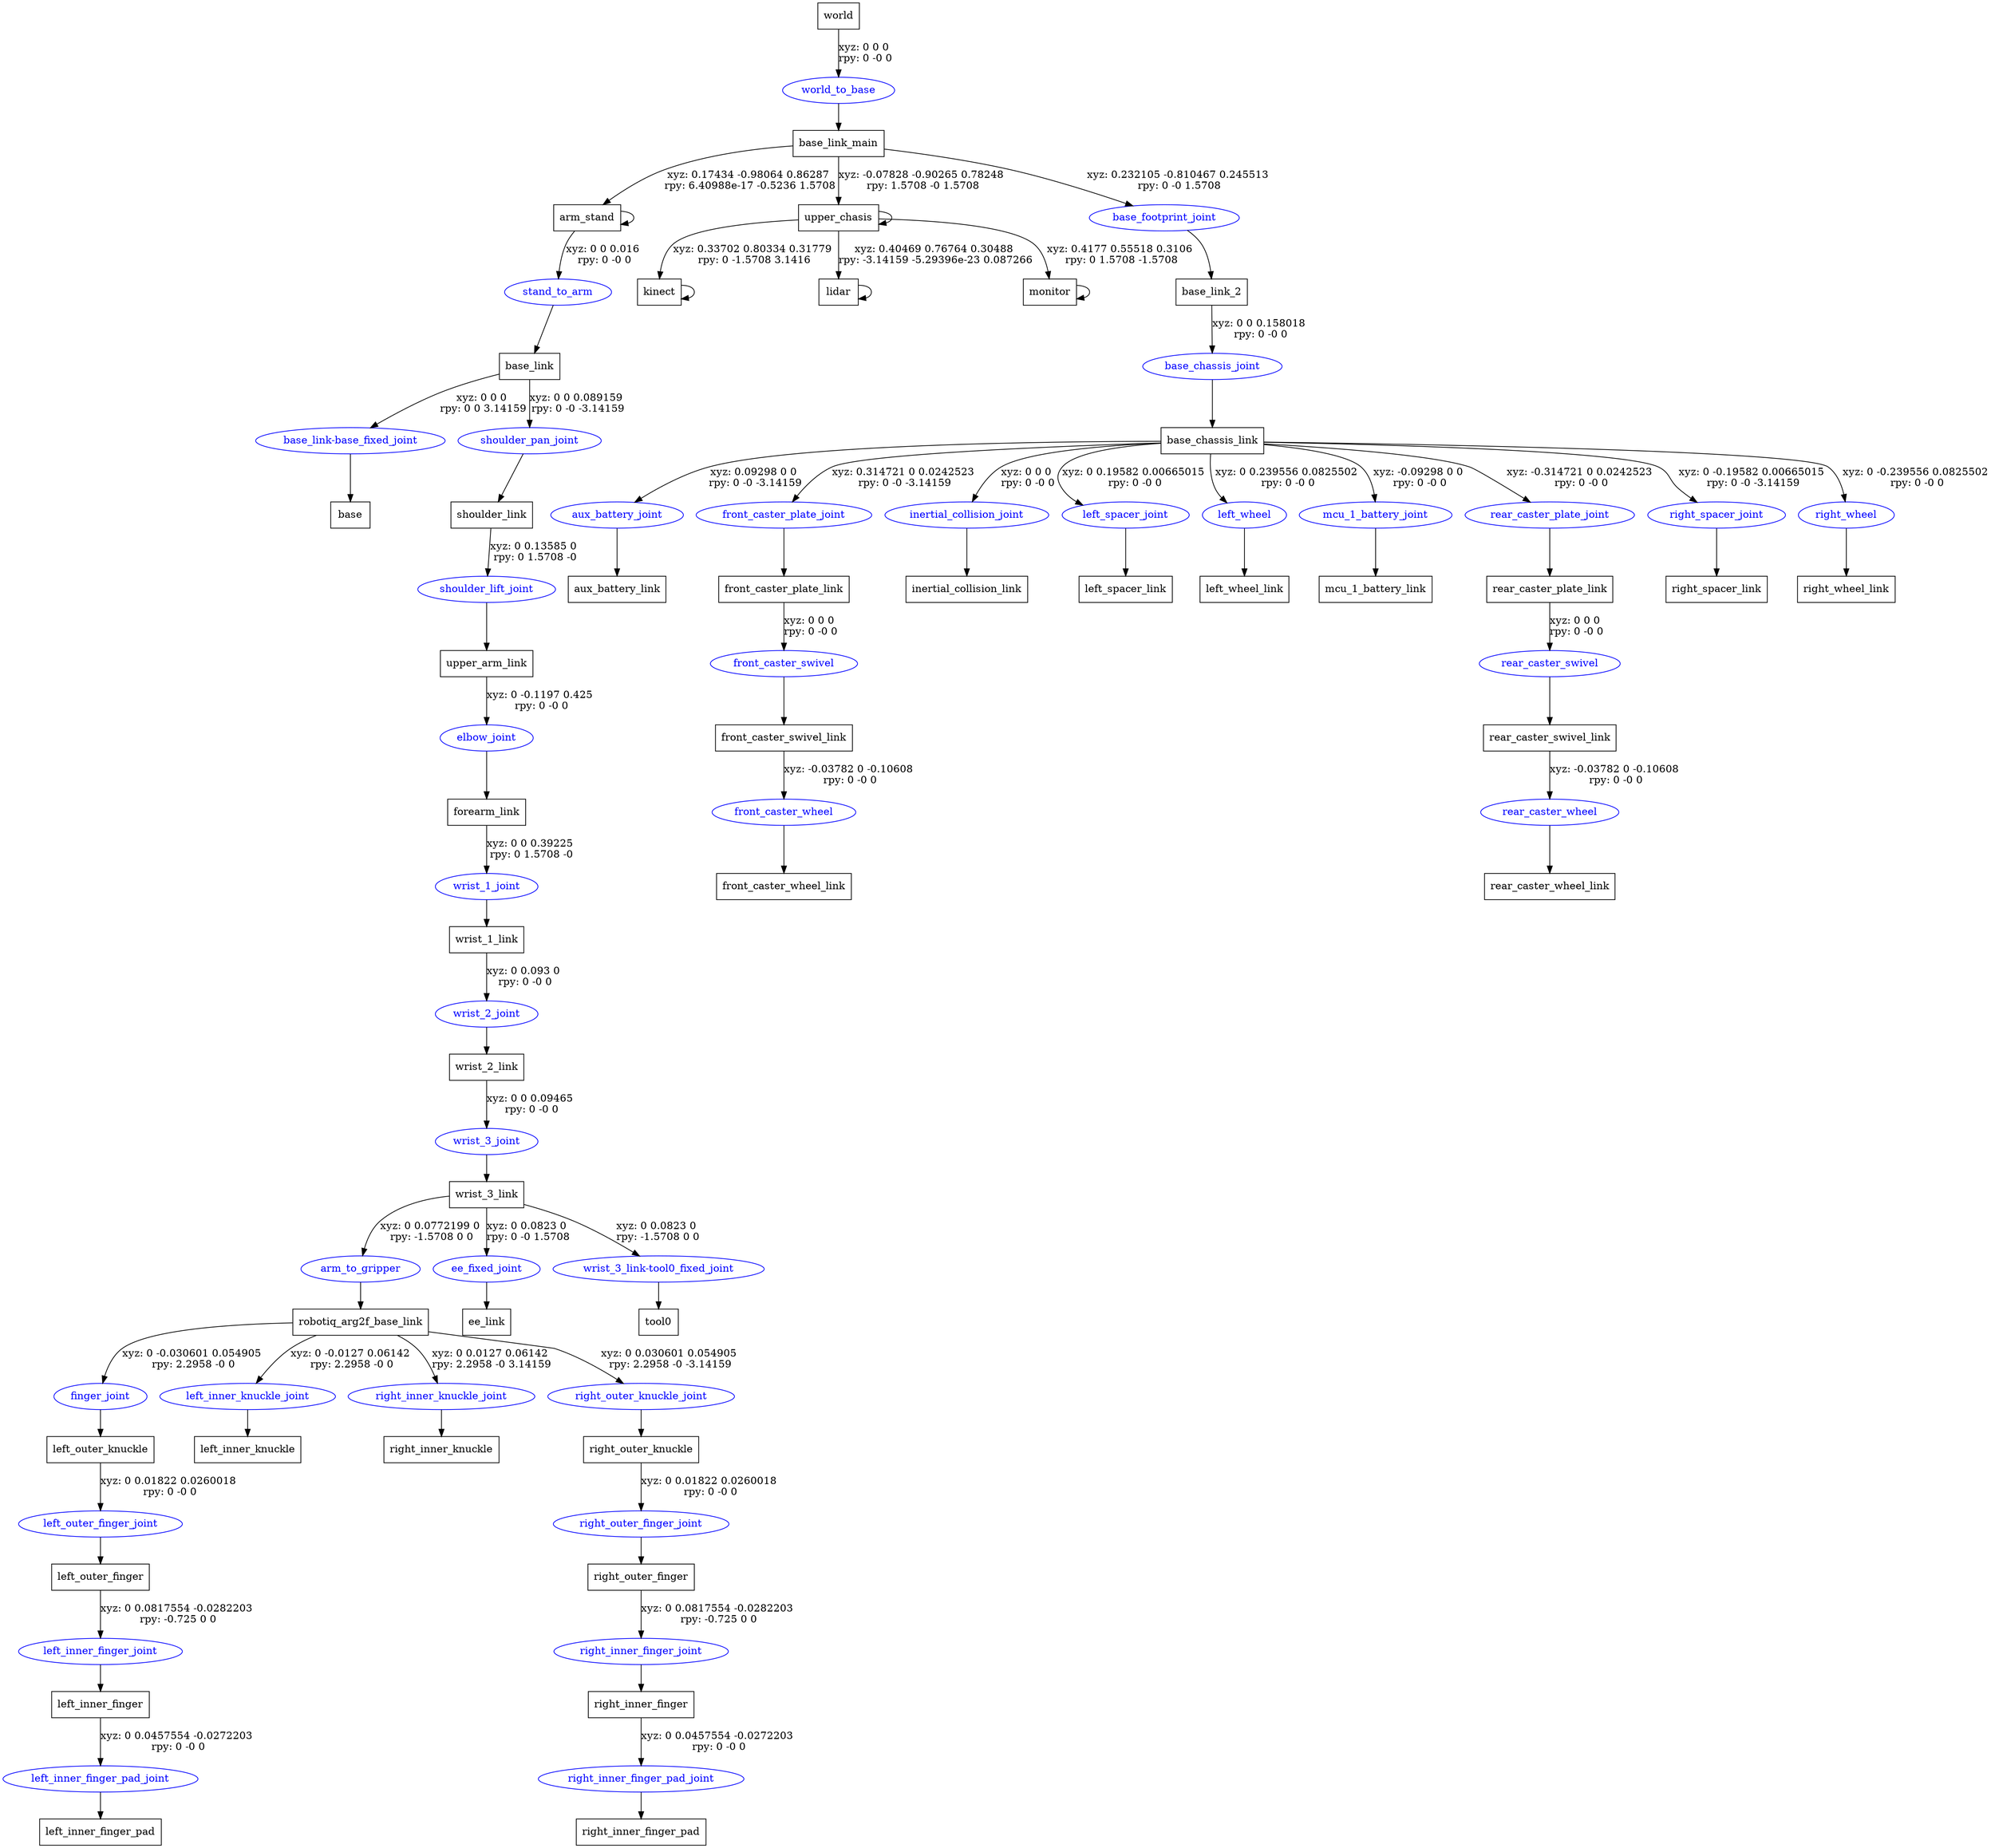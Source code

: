 digraph G {
node [shape=box];
"world" [label="world"];
"base_link_main" [label="base_link_main"];
"arm_stand" [label="arm_stand"];
"base_link" [label="base_link"];
"base" [label="base"];
"shoulder_link" [label="shoulder_link"];
"upper_arm_link" [label="upper_arm_link"];
"forearm_link" [label="forearm_link"];
"wrist_1_link" [label="wrist_1_link"];
"wrist_2_link" [label="wrist_2_link"];
"wrist_3_link" [label="wrist_3_link"];
"robotiq_arg2f_base_link" [label="robotiq_arg2f_base_link"];
"left_outer_knuckle" [label="left_outer_knuckle"];
"left_outer_finger" [label="left_outer_finger"];
"left_inner_finger" [label="left_inner_finger"];
"left_inner_finger_pad" [label="left_inner_finger_pad"];
"left_inner_knuckle" [label="left_inner_knuckle"];
"right_inner_knuckle" [label="right_inner_knuckle"];
"right_outer_knuckle" [label="right_outer_knuckle"];
"right_outer_finger" [label="right_outer_finger"];
"right_inner_finger" [label="right_inner_finger"];
"right_inner_finger_pad" [label="right_inner_finger_pad"];
"ee_link" [label="ee_link"];
"tool0" [label="tool0"];
"base_link_2" [label="base_link_2"];
"base_chassis_link" [label="base_chassis_link"];
"aux_battery_link" [label="aux_battery_link"];
"front_caster_plate_link" [label="front_caster_plate_link"];
"front_caster_swivel_link" [label="front_caster_swivel_link"];
"front_caster_wheel_link" [label="front_caster_wheel_link"];
"inertial_collision_link" [label="inertial_collision_link"];
"left_spacer_link" [label="left_spacer_link"];
"left_wheel_link" [label="left_wheel_link"];
"mcu_1_battery_link" [label="mcu_1_battery_link"];
"rear_caster_plate_link" [label="rear_caster_plate_link"];
"rear_caster_swivel_link" [label="rear_caster_swivel_link"];
"rear_caster_wheel_link" [label="rear_caster_wheel_link"];
"right_spacer_link" [label="right_spacer_link"];
"right_wheel_link" [label="right_wheel_link"];
"upper_chasis" [label="upper_chasis"];
"kinect" [label="kinect"];
"lidar" [label="lidar"];
"monitor" [label="monitor"];
node [shape=ellipse, color=blue, fontcolor=blue];
"world" -> "world_to_base" [label="xyz: 0 0 0 \nrpy: 0 -0 0"]
"world_to_base" -> "base_link_main"
"base_link_main" -> "arm_stand" [label="xyz: 0.17434 -0.98064 0.86287 \nrpy: 6.40988e-17 -0.5236 1.5708"]
"arm_stand" -> "arm_stand"
"arm_stand" -> "stand_to_arm" [label="xyz: 0 0 0.016 \nrpy: 0 -0 0"]
"stand_to_arm" -> "base_link"
"base_link" -> "base_link-base_fixed_joint" [label="xyz: 0 0 0 \nrpy: 0 0 3.14159"]
"base_link-base_fixed_joint" -> "base"
"base_link" -> "shoulder_pan_joint" [label="xyz: 0 0 0.089159 \nrpy: 0 -0 -3.14159"]
"shoulder_pan_joint" -> "shoulder_link"
"shoulder_link" -> "shoulder_lift_joint" [label="xyz: 0 0.13585 0 \nrpy: 0 1.5708 -0"]
"shoulder_lift_joint" -> "upper_arm_link"
"upper_arm_link" -> "elbow_joint" [label="xyz: 0 -0.1197 0.425 \nrpy: 0 -0 0"]
"elbow_joint" -> "forearm_link"
"forearm_link" -> "wrist_1_joint" [label="xyz: 0 0 0.39225 \nrpy: 0 1.5708 -0"]
"wrist_1_joint" -> "wrist_1_link"
"wrist_1_link" -> "wrist_2_joint" [label="xyz: 0 0.093 0 \nrpy: 0 -0 0"]
"wrist_2_joint" -> "wrist_2_link"
"wrist_2_link" -> "wrist_3_joint" [label="xyz: 0 0 0.09465 \nrpy: 0 -0 0"]
"wrist_3_joint" -> "wrist_3_link"
"wrist_3_link" -> "arm_to_gripper" [label="xyz: 0 0.0772199 0 \nrpy: -1.5708 0 0"]
"arm_to_gripper" -> "robotiq_arg2f_base_link"
"robotiq_arg2f_base_link" -> "finger_joint" [label="xyz: 0 -0.030601 0.054905 \nrpy: 2.2958 -0 0"]
"finger_joint" -> "left_outer_knuckle"
"left_outer_knuckle" -> "left_outer_finger_joint" [label="xyz: 0 0.01822 0.0260018 \nrpy: 0 -0 0"]
"left_outer_finger_joint" -> "left_outer_finger"
"left_outer_finger" -> "left_inner_finger_joint" [label="xyz: 0 0.0817554 -0.0282203 \nrpy: -0.725 0 0"]
"left_inner_finger_joint" -> "left_inner_finger"
"left_inner_finger" -> "left_inner_finger_pad_joint" [label="xyz: 0 0.0457554 -0.0272203 \nrpy: 0 -0 0"]
"left_inner_finger_pad_joint" -> "left_inner_finger_pad"
"robotiq_arg2f_base_link" -> "left_inner_knuckle_joint" [label="xyz: 0 -0.0127 0.06142 \nrpy: 2.2958 -0 0"]
"left_inner_knuckle_joint" -> "left_inner_knuckle"
"robotiq_arg2f_base_link" -> "right_inner_knuckle_joint" [label="xyz: 0 0.0127 0.06142 \nrpy: 2.2958 -0 3.14159"]
"right_inner_knuckle_joint" -> "right_inner_knuckle"
"robotiq_arg2f_base_link" -> "right_outer_knuckle_joint" [label="xyz: 0 0.030601 0.054905 \nrpy: 2.2958 -0 -3.14159"]
"right_outer_knuckle_joint" -> "right_outer_knuckle"
"right_outer_knuckle" -> "right_outer_finger_joint" [label="xyz: 0 0.01822 0.0260018 \nrpy: 0 -0 0"]
"right_outer_finger_joint" -> "right_outer_finger"
"right_outer_finger" -> "right_inner_finger_joint" [label="xyz: 0 0.0817554 -0.0282203 \nrpy: -0.725 0 0"]
"right_inner_finger_joint" -> "right_inner_finger"
"right_inner_finger" -> "right_inner_finger_pad_joint" [label="xyz: 0 0.0457554 -0.0272203 \nrpy: 0 -0 0"]
"right_inner_finger_pad_joint" -> "right_inner_finger_pad"
"wrist_3_link" -> "ee_fixed_joint" [label="xyz: 0 0.0823 0 \nrpy: 0 -0 1.5708"]
"ee_fixed_joint" -> "ee_link"
"wrist_3_link" -> "wrist_3_link-tool0_fixed_joint" [label="xyz: 0 0.0823 0 \nrpy: -1.5708 0 0"]
"wrist_3_link-tool0_fixed_joint" -> "tool0"
"base_link_main" -> "base_footprint_joint" [label="xyz: 0.232105 -0.810467 0.245513 \nrpy: 0 -0 1.5708"]
"base_footprint_joint" -> "base_link_2"
"base_link_2" -> "base_chassis_joint" [label="xyz: 0 0 0.158018 \nrpy: 0 -0 0"]
"base_chassis_joint" -> "base_chassis_link"
"base_chassis_link" -> "aux_battery_joint" [label="xyz: 0.09298 0 0 \nrpy: 0 -0 -3.14159"]
"aux_battery_joint" -> "aux_battery_link"
"base_chassis_link" -> "front_caster_plate_joint" [label="xyz: 0.314721 0 0.0242523 \nrpy: 0 -0 -3.14159"]
"front_caster_plate_joint" -> "front_caster_plate_link"
"front_caster_plate_link" -> "front_caster_swivel" [label="xyz: 0 0 0 \nrpy: 0 -0 0"]
"front_caster_swivel" -> "front_caster_swivel_link"
"front_caster_swivel_link" -> "front_caster_wheel" [label="xyz: -0.03782 0 -0.10608 \nrpy: 0 -0 0"]
"front_caster_wheel" -> "front_caster_wheel_link"
"base_chassis_link" -> "inertial_collision_joint" [label="xyz: 0 0 0 \nrpy: 0 -0 0"]
"inertial_collision_joint" -> "inertial_collision_link"
"base_chassis_link" -> "left_spacer_joint" [label="xyz: 0 0.19582 0.00665015 \nrpy: 0 -0 0"]
"left_spacer_joint" -> "left_spacer_link"
"base_chassis_link" -> "left_wheel" [label="xyz: 0 0.239556 0.0825502 \nrpy: 0 -0 0"]
"left_wheel" -> "left_wheel_link"
"base_chassis_link" -> "mcu_1_battery_joint" [label="xyz: -0.09298 0 0 \nrpy: 0 -0 0"]
"mcu_1_battery_joint" -> "mcu_1_battery_link"
"base_chassis_link" -> "rear_caster_plate_joint" [label="xyz: -0.314721 0 0.0242523 \nrpy: 0 -0 0"]
"rear_caster_plate_joint" -> "rear_caster_plate_link"
"rear_caster_plate_link" -> "rear_caster_swivel" [label="xyz: 0 0 0 \nrpy: 0 -0 0"]
"rear_caster_swivel" -> "rear_caster_swivel_link"
"rear_caster_swivel_link" -> "rear_caster_wheel" [label="xyz: -0.03782 0 -0.10608 \nrpy: 0 -0 0"]
"rear_caster_wheel" -> "rear_caster_wheel_link"
"base_chassis_link" -> "right_spacer_joint" [label="xyz: 0 -0.19582 0.00665015 \nrpy: 0 -0 -3.14159"]
"right_spacer_joint" -> "right_spacer_link"
"base_chassis_link" -> "right_wheel" [label="xyz: 0 -0.239556 0.0825502 \nrpy: 0 -0 0"]
"right_wheel" -> "right_wheel_link"
"base_link_main" -> "upper_chasis" [label="xyz: -0.07828 -0.90265 0.78248 \nrpy: 1.5708 -0 1.5708"]
"upper_chasis" -> "upper_chasis"
"upper_chasis" -> "kinect" [label="xyz: 0.33702 0.80334 0.31779 \nrpy: 0 -1.5708 3.1416"]
"kinect" -> "kinect"
"upper_chasis" -> "lidar" [label="xyz: 0.40469 0.76764 0.30488 \nrpy: -3.14159 -5.29396e-23 0.087266"]
"lidar" -> "lidar"
"upper_chasis" -> "monitor" [label="xyz: 0.4177 0.55518 0.3106 \nrpy: 0 1.5708 -1.5708"]
"monitor" -> "monitor"
}
